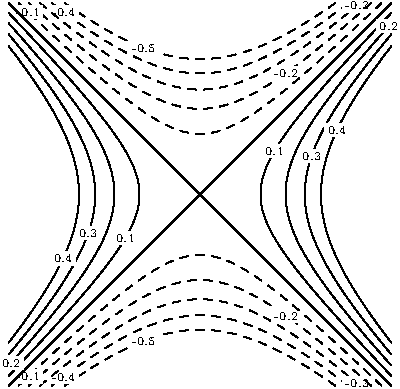 import contour;

size(200);

real f(real x, real y) {return x^2-y^2;}
int n=10;
real[] c=new real[n];
for(int i=0; i < n; ++i) c[i]=(i-n/2)/n;

pen[] p=sequence(new pen(int i) {
    return (c[i] >= 0 ? solid : dashed)+fontsize(6pt);
  },c.length);

Label[] Labels=sequence(new Label(int i) {
    return Label(c[i] != 0 ? (string) c[i] : "",Relative(unitrand()),(0,0),
                 UnFill(1bp));
  },c.length);

draw(Labels,contour(f,(-1,-1),(1,1),c),p);
